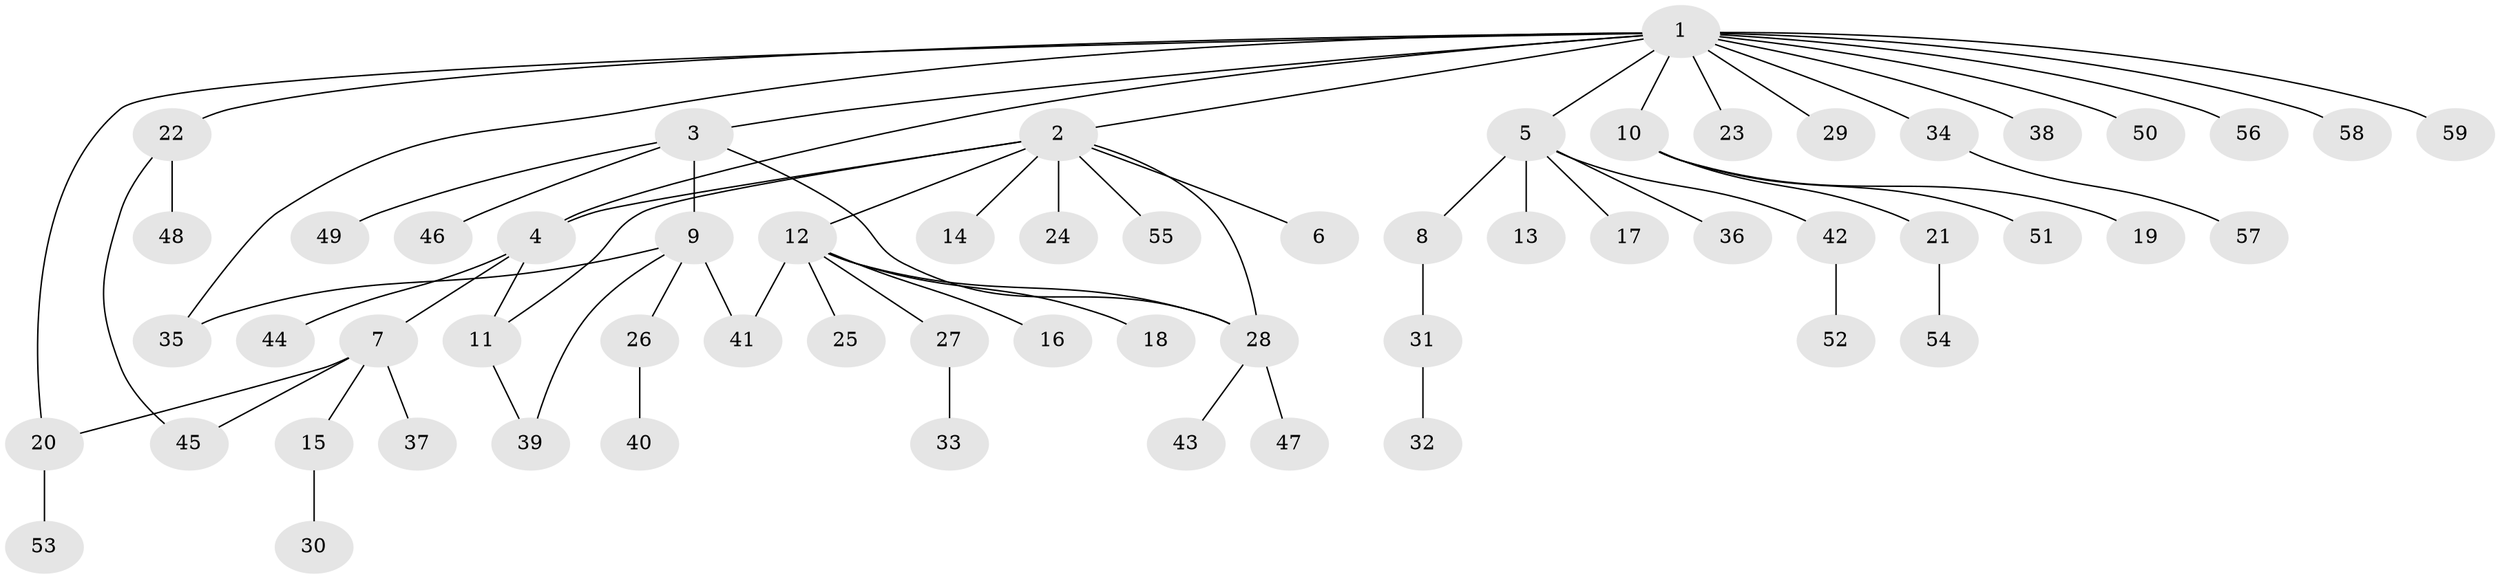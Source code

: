 // coarse degree distribution, {15: 0.023809523809523808, 9: 0.023809523809523808, 5: 0.07142857142857142, 3: 0.047619047619047616, 1: 0.5952380952380952, 4: 0.047619047619047616, 2: 0.16666666666666666, 6: 0.023809523809523808}
// Generated by graph-tools (version 1.1) at 2025/50/03/04/25 22:50:05]
// undirected, 59 vertices, 67 edges
graph export_dot {
  node [color=gray90,style=filled];
  1;
  2;
  3;
  4;
  5;
  6;
  7;
  8;
  9;
  10;
  11;
  12;
  13;
  14;
  15;
  16;
  17;
  18;
  19;
  20;
  21;
  22;
  23;
  24;
  25;
  26;
  27;
  28;
  29;
  30;
  31;
  32;
  33;
  34;
  35;
  36;
  37;
  38;
  39;
  40;
  41;
  42;
  43;
  44;
  45;
  46;
  47;
  48;
  49;
  50;
  51;
  52;
  53;
  54;
  55;
  56;
  57;
  58;
  59;
  1 -- 2;
  1 -- 3;
  1 -- 4;
  1 -- 5;
  1 -- 10;
  1 -- 20;
  1 -- 22;
  1 -- 23;
  1 -- 29;
  1 -- 34;
  1 -- 35;
  1 -- 38;
  1 -- 50;
  1 -- 56;
  1 -- 58;
  1 -- 59;
  2 -- 4;
  2 -- 6;
  2 -- 11;
  2 -- 12;
  2 -- 14;
  2 -- 24;
  2 -- 28;
  2 -- 55;
  3 -- 9;
  3 -- 28;
  3 -- 46;
  3 -- 49;
  4 -- 7;
  4 -- 11;
  4 -- 44;
  5 -- 8;
  5 -- 13;
  5 -- 17;
  5 -- 36;
  5 -- 42;
  7 -- 15;
  7 -- 20;
  7 -- 37;
  7 -- 45;
  8 -- 31;
  9 -- 26;
  9 -- 35;
  9 -- 39;
  9 -- 41;
  10 -- 19;
  10 -- 21;
  10 -- 51;
  11 -- 39;
  12 -- 16;
  12 -- 18;
  12 -- 25;
  12 -- 27;
  12 -- 28;
  12 -- 41;
  15 -- 30;
  20 -- 53;
  21 -- 54;
  22 -- 45;
  22 -- 48;
  26 -- 40;
  27 -- 33;
  28 -- 43;
  28 -- 47;
  31 -- 32;
  34 -- 57;
  42 -- 52;
}
